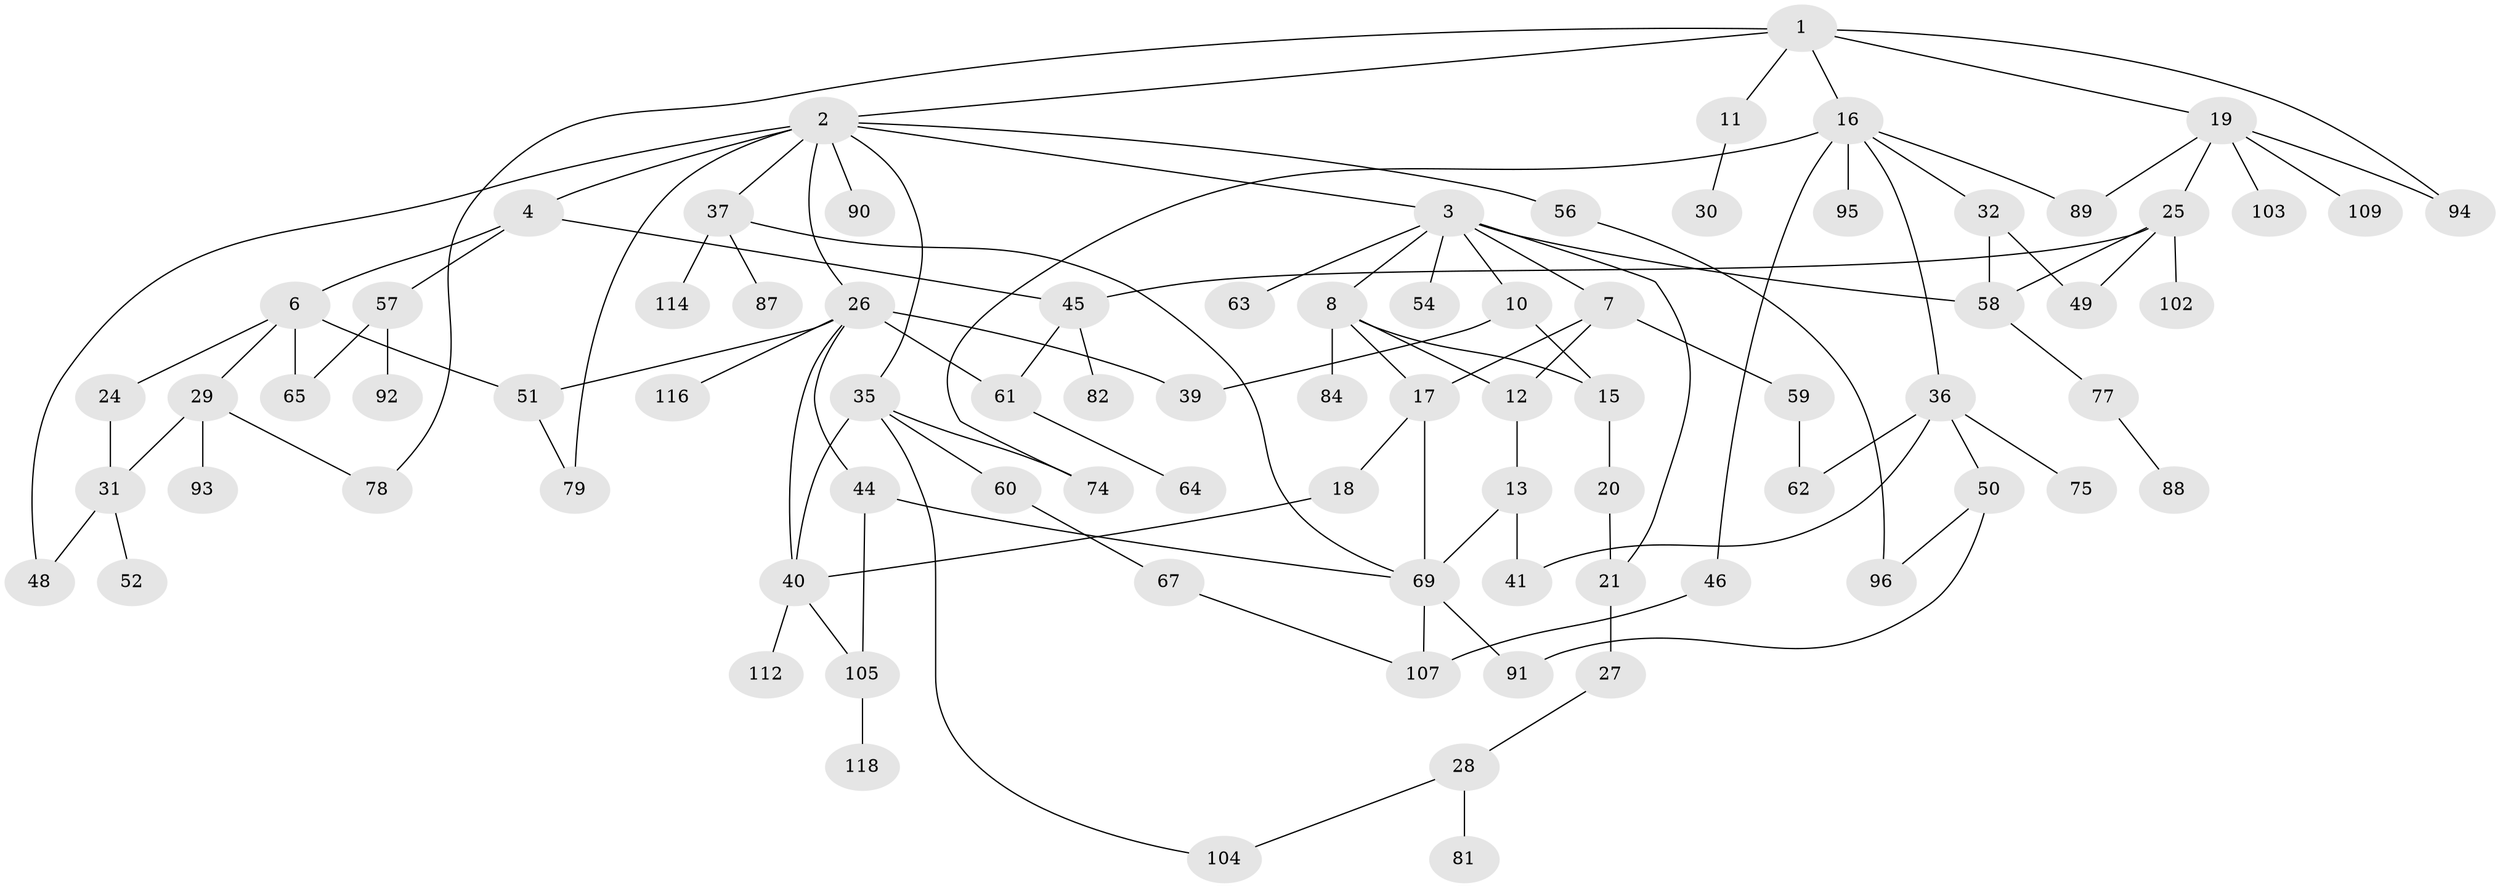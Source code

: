 // original degree distribution, {5: 0.0423728813559322, 9: 0.01694915254237288, 4: 0.11864406779661017, 3: 0.23728813559322035, 2: 0.288135593220339, 8: 0.00847457627118644, 6: 0.00847457627118644, 1: 0.2796610169491525}
// Generated by graph-tools (version 1.1) at 2025/10/02/27/25 16:10:52]
// undirected, 82 vertices, 113 edges
graph export_dot {
graph [start="1"]
  node [color=gray90,style=filled];
  1 [super="+5"];
  2 [super="+22"];
  3 [super="+72"];
  4;
  6 [super="+33"];
  7 [super="+9"];
  8 [super="+76"];
  10;
  11 [super="+14"];
  12 [super="+86"];
  13;
  15;
  16 [super="+73"];
  17 [super="+99"];
  18;
  19 [super="+23"];
  20 [super="+34"];
  21;
  24;
  25 [super="+53"];
  26 [super="+43"];
  27 [super="+68"];
  28 [super="+38"];
  29;
  30;
  31 [super="+117"];
  32;
  35 [super="+47"];
  36 [super="+42"];
  37 [super="+66"];
  39;
  40 [super="+101"];
  41;
  44;
  45 [super="+98"];
  46;
  48 [super="+70"];
  49;
  50 [super="+83"];
  51 [super="+55"];
  52;
  54;
  56;
  57 [super="+71"];
  58 [super="+108"];
  59 [super="+113"];
  60 [super="+85"];
  61;
  62;
  63;
  64;
  65;
  67;
  69 [super="+111"];
  74;
  75;
  77;
  78;
  79 [super="+80"];
  81;
  82;
  84;
  87 [super="+100"];
  88;
  89 [super="+97"];
  90;
  91;
  92;
  93;
  94 [super="+115"];
  95;
  96 [super="+106"];
  102;
  103;
  104;
  105 [super="+110"];
  107;
  109;
  112;
  114;
  116;
  118;
  1 -- 2;
  1 -- 11;
  1 -- 19;
  1 -- 78;
  1 -- 16;
  1 -- 94;
  2 -- 3;
  2 -- 4;
  2 -- 37;
  2 -- 48;
  2 -- 56;
  2 -- 90;
  2 -- 79;
  2 -- 35;
  2 -- 26;
  3 -- 7;
  3 -- 8;
  3 -- 10;
  3 -- 54;
  3 -- 63;
  3 -- 21;
  3 -- 58;
  4 -- 6;
  4 -- 45;
  4 -- 57;
  6 -- 24;
  6 -- 29;
  6 -- 51;
  6 -- 65;
  7 -- 17;
  7 -- 59;
  7 -- 12;
  8 -- 15;
  8 -- 17;
  8 -- 84;
  8 -- 12;
  10 -- 15;
  10 -- 39;
  11 -- 30;
  12 -- 13;
  13 -- 41;
  13 -- 69;
  15 -- 20;
  16 -- 32;
  16 -- 36;
  16 -- 46;
  16 -- 74;
  16 -- 89;
  16 -- 95;
  17 -- 18;
  17 -- 69;
  18 -- 40;
  19 -- 109;
  19 -- 103;
  19 -- 94;
  19 -- 89;
  19 -- 25;
  20 -- 21;
  21 -- 27;
  24 -- 31;
  25 -- 102;
  25 -- 49;
  25 -- 58;
  25 -- 45;
  26 -- 40;
  26 -- 44;
  26 -- 116;
  26 -- 61;
  26 -- 51;
  26 -- 39;
  27 -- 28;
  28 -- 81;
  28 -- 104;
  29 -- 93;
  29 -- 78;
  29 -- 31;
  31 -- 52;
  31 -- 48;
  32 -- 49;
  32 -- 58;
  35 -- 60;
  35 -- 74;
  35 -- 40;
  35 -- 104;
  36 -- 41;
  36 -- 50;
  36 -- 75;
  36 -- 62;
  37 -- 114;
  37 -- 69;
  37 -- 87;
  40 -- 112;
  40 -- 105;
  44 -- 69;
  44 -- 105;
  45 -- 61;
  45 -- 82;
  46 -- 107;
  50 -- 91;
  50 -- 96;
  51 -- 79;
  56 -- 96;
  57 -- 92;
  57 -- 65;
  58 -- 77;
  59 -- 62;
  60 -- 67;
  61 -- 64;
  67 -- 107;
  69 -- 91;
  69 -- 107;
  77 -- 88;
  105 -- 118;
}
